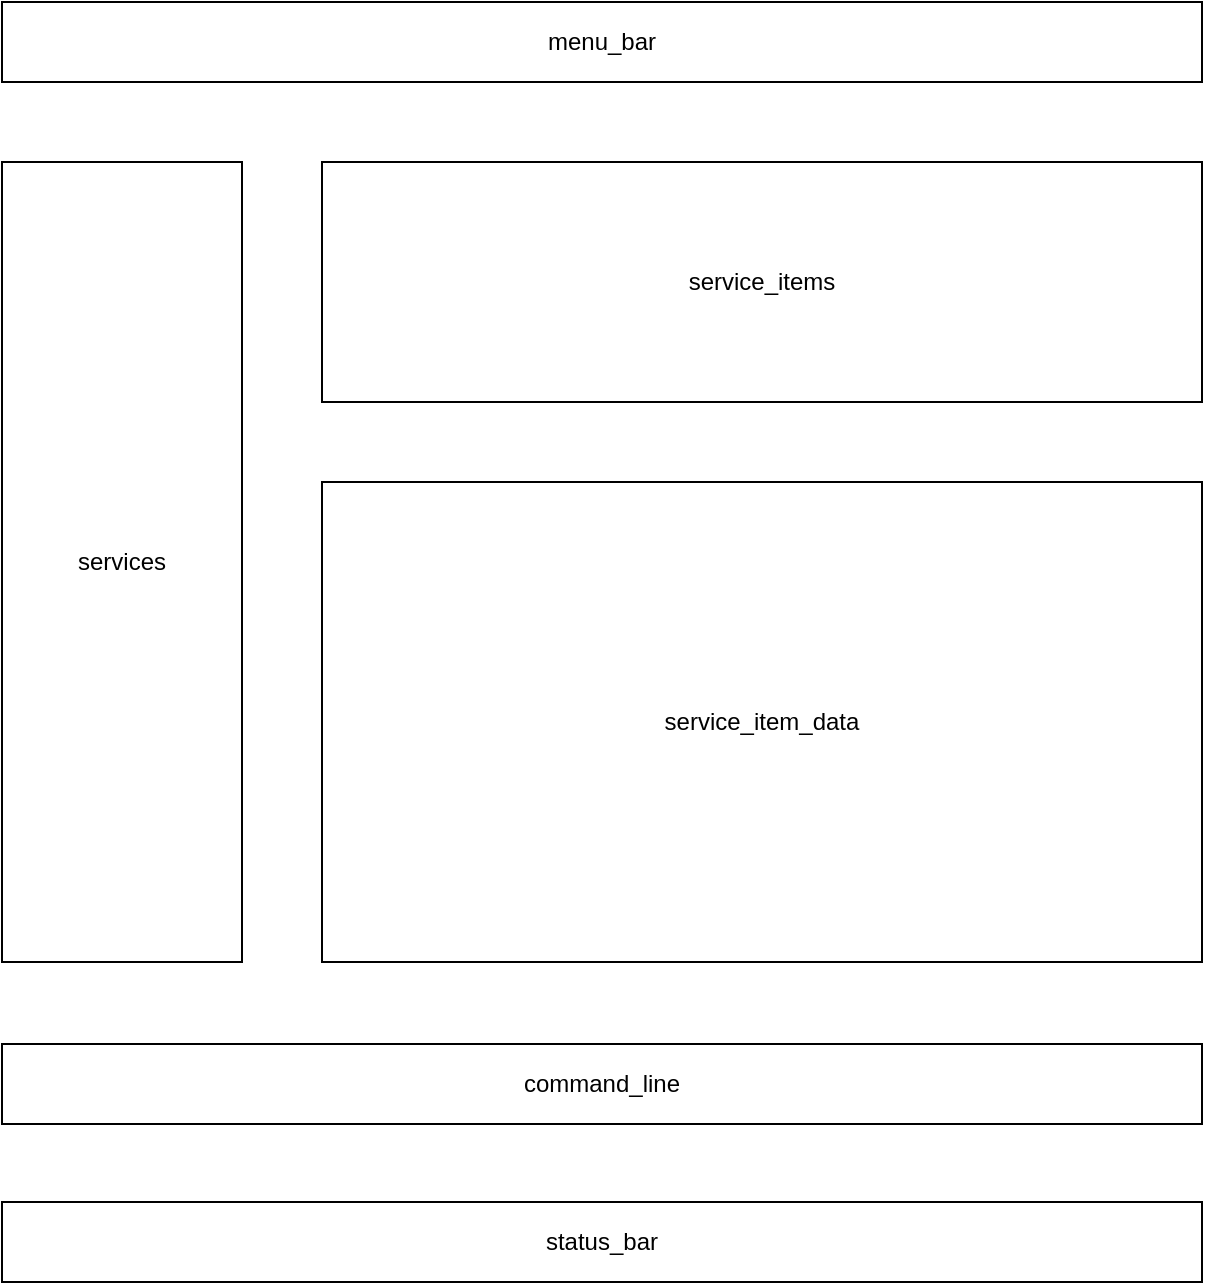 <mxfile version="16.0.2" type="device"><diagram id="OnyMCpa5hvQcMnjcXWMe" name="Very Basic Layout"><mxGraphModel dx="1422" dy="869" grid="1" gridSize="10" guides="1" tooltips="1" connect="1" arrows="1" fold="1" page="1" pageScale="1" pageWidth="827" pageHeight="1169" math="0" shadow="0"><root><mxCell id="0"/><mxCell id="1" parent="0"/><mxCell id="S_QrMGhWsF6TBV3Osxfo-1" value="services" style="rounded=0;whiteSpace=wrap;html=1;" vertex="1" parent="1"><mxGeometry x="80" y="160" width="120" height="400" as="geometry"/></mxCell><mxCell id="S_QrMGhWsF6TBV3Osxfo-2" value="service_items" style="rounded=0;whiteSpace=wrap;html=1;" vertex="1" parent="1"><mxGeometry x="240" y="160" width="440" height="120" as="geometry"/></mxCell><mxCell id="S_QrMGhWsF6TBV3Osxfo-3" value="service_item_data" style="rounded=0;whiteSpace=wrap;html=1;" vertex="1" parent="1"><mxGeometry x="240" y="320" width="440" height="240" as="geometry"/></mxCell><mxCell id="S_QrMGhWsF6TBV3Osxfo-4" value="command_line" style="rounded=0;whiteSpace=wrap;html=1;" vertex="1" parent="1"><mxGeometry x="80" y="601" width="600" height="40" as="geometry"/></mxCell><mxCell id="S_QrMGhWsF6TBV3Osxfo-5" value="menu_bar" style="rounded=0;whiteSpace=wrap;html=1;" vertex="1" parent="1"><mxGeometry x="80" y="80" width="600" height="40" as="geometry"/></mxCell><mxCell id="S_QrMGhWsF6TBV3Osxfo-6" value="status_bar" style="rounded=0;whiteSpace=wrap;html=1;" vertex="1" parent="1"><mxGeometry x="80" y="680" width="600" height="40" as="geometry"/></mxCell></root></mxGraphModel></diagram></mxfile>